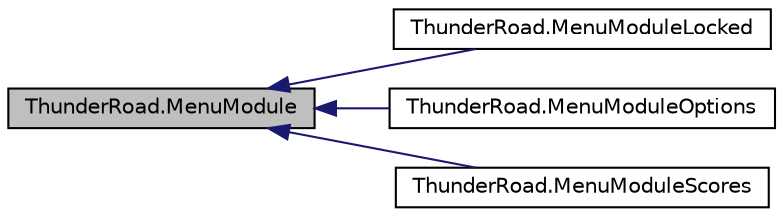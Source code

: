 digraph "ThunderRoad.MenuModule"
{
 // LATEX_PDF_SIZE
  edge [fontname="Helvetica",fontsize="10",labelfontname="Helvetica",labelfontsize="10"];
  node [fontname="Helvetica",fontsize="10",shape=record];
  rankdir="LR";
  Node1 [label="ThunderRoad.MenuModule",height=0.2,width=0.4,color="black", fillcolor="grey75", style="filled", fontcolor="black",tooltip="Class MenuModule."];
  Node1 -> Node2 [dir="back",color="midnightblue",fontsize="10",style="solid",fontname="Helvetica"];
  Node2 [label="ThunderRoad.MenuModuleLocked",height=0.2,width=0.4,color="black", fillcolor="white", style="filled",URL="$class_thunder_road_1_1_menu_module_locked.html",tooltip="Class MenuModuleLocked. Implements the ThunderRoad.MenuModule"];
  Node1 -> Node3 [dir="back",color="midnightblue",fontsize="10",style="solid",fontname="Helvetica"];
  Node3 [label="ThunderRoad.MenuModuleOptions",height=0.2,width=0.4,color="black", fillcolor="white", style="filled",URL="$class_thunder_road_1_1_menu_module_options.html",tooltip="Class MenuModuleOptions. Implements the ThunderRoad.MenuModule"];
  Node1 -> Node4 [dir="back",color="midnightblue",fontsize="10",style="solid",fontname="Helvetica"];
  Node4 [label="ThunderRoad.MenuModuleScores",height=0.2,width=0.4,color="black", fillcolor="white", style="filled",URL="$class_thunder_road_1_1_menu_module_scores.html",tooltip="Class MenuModuleScores. Implements the ThunderRoad.MenuModule"];
}
